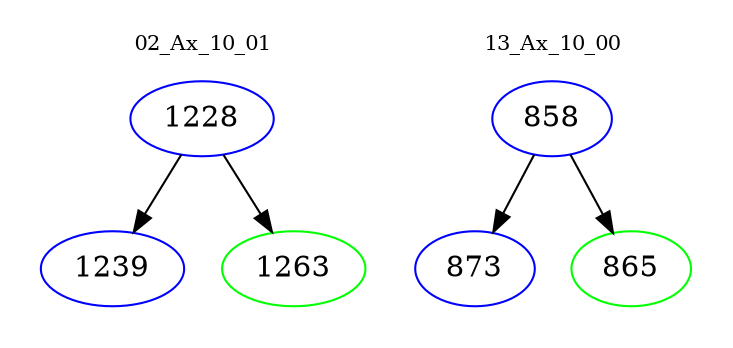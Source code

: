 digraph{
subgraph cluster_0 {
color = white
label = "02_Ax_10_01";
fontsize=10;
T0_1228 [label="1228", color="blue"]
T0_1228 -> T0_1239 [color="black"]
T0_1239 [label="1239", color="blue"]
T0_1228 -> T0_1263 [color="black"]
T0_1263 [label="1263", color="green"]
}
subgraph cluster_1 {
color = white
label = "13_Ax_10_00";
fontsize=10;
T1_858 [label="858", color="blue"]
T1_858 -> T1_873 [color="black"]
T1_873 [label="873", color="blue"]
T1_858 -> T1_865 [color="black"]
T1_865 [label="865", color="green"]
}
}
